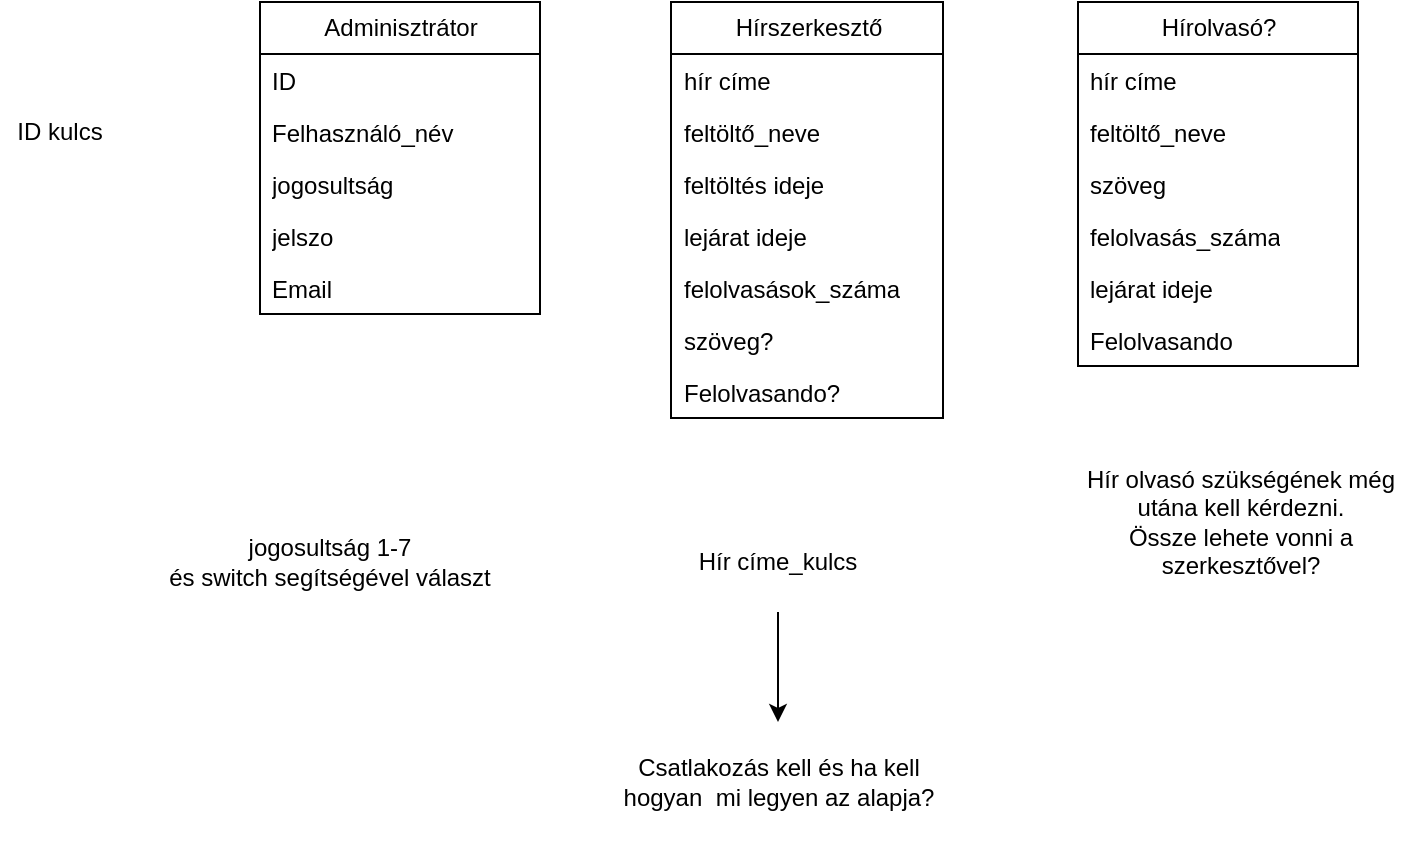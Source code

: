 <mxfile version="21.7.5" type="device">
  <diagram name="1 oldal" id="yOcQ3UklcMaMWjQGHxZa">
    <mxGraphModel dx="1194" dy="724" grid="1" gridSize="10" guides="1" tooltips="1" connect="1" arrows="1" fold="1" page="1" pageScale="1" pageWidth="827" pageHeight="1169" math="0" shadow="0">
      <root>
        <mxCell id="0" />
        <mxCell id="1" parent="0" />
        <mxCell id="TwvdtIE45hfs39USQxu--31" value="Adminisztrátor" style="swimlane;fontStyle=0;childLayout=stackLayout;horizontal=1;startSize=26;fillColor=none;horizontalStack=0;resizeParent=1;resizeParentMax=0;resizeLast=0;collapsible=1;marginBottom=0;html=1;" parent="1" vertex="1">
          <mxGeometry x="140" y="280" width="140" height="156" as="geometry" />
        </mxCell>
        <mxCell id="TwvdtIE45hfs39USQxu--36" value="ID" style="text;strokeColor=none;fillColor=none;align=left;verticalAlign=top;spacingLeft=4;spacingRight=4;overflow=hidden;rotatable=0;points=[[0,0.5],[1,0.5]];portConstraint=eastwest;whiteSpace=wrap;html=1;" parent="TwvdtIE45hfs39USQxu--31" vertex="1">
          <mxGeometry y="26" width="140" height="26" as="geometry" />
        </mxCell>
        <mxCell id="TwvdtIE45hfs39USQxu--37" value="Felhasználó_név" style="text;strokeColor=none;fillColor=none;align=left;verticalAlign=top;spacingLeft=4;spacingRight=4;overflow=hidden;rotatable=0;points=[[0,0.5],[1,0.5]];portConstraint=eastwest;whiteSpace=wrap;html=1;" parent="TwvdtIE45hfs39USQxu--31" vertex="1">
          <mxGeometry y="52" width="140" height="26" as="geometry" />
        </mxCell>
        <mxCell id="TwvdtIE45hfs39USQxu--38" value="jogosultság" style="text;strokeColor=none;fillColor=none;align=left;verticalAlign=top;spacingLeft=4;spacingRight=4;overflow=hidden;rotatable=0;points=[[0,0.5],[1,0.5]];portConstraint=eastwest;whiteSpace=wrap;html=1;" parent="TwvdtIE45hfs39USQxu--31" vertex="1">
          <mxGeometry y="78" width="140" height="26" as="geometry" />
        </mxCell>
        <mxCell id="TwvdtIE45hfs39USQxu--32" value="jelszo" style="text;strokeColor=none;fillColor=none;align=left;verticalAlign=top;spacingLeft=4;spacingRight=4;overflow=hidden;rotatable=0;points=[[0,0.5],[1,0.5]];portConstraint=eastwest;whiteSpace=wrap;html=1;" parent="TwvdtIE45hfs39USQxu--31" vertex="1">
          <mxGeometry y="104" width="140" height="26" as="geometry" />
        </mxCell>
        <mxCell id="TwvdtIE45hfs39USQxu--33" value="Email" style="text;strokeColor=none;fillColor=none;align=left;verticalAlign=top;spacingLeft=4;spacingRight=4;overflow=hidden;rotatable=0;points=[[0,0.5],[1,0.5]];portConstraint=eastwest;whiteSpace=wrap;html=1;" parent="TwvdtIE45hfs39USQxu--31" vertex="1">
          <mxGeometry y="130" width="140" height="26" as="geometry" />
        </mxCell>
        <mxCell id="TwvdtIE45hfs39USQxu--39" value="Hírszerkesztő" style="swimlane;fontStyle=0;childLayout=stackLayout;horizontal=1;startSize=26;fillColor=none;horizontalStack=0;resizeParent=1;resizeParentMax=0;resizeLast=0;collapsible=1;marginBottom=0;html=1;" parent="1" vertex="1">
          <mxGeometry x="345.5" y="280" width="136" height="208" as="geometry" />
        </mxCell>
        <mxCell id="TwvdtIE45hfs39USQxu--56" value="hír címe" style="text;strokeColor=none;fillColor=none;align=left;verticalAlign=top;spacingLeft=4;spacingRight=4;overflow=hidden;rotatable=0;points=[[0,0.5],[1,0.5]];portConstraint=eastwest;whiteSpace=wrap;html=1;" parent="TwvdtIE45hfs39USQxu--39" vertex="1">
          <mxGeometry y="26" width="136" height="26" as="geometry" />
        </mxCell>
        <mxCell id="TwvdtIE45hfs39USQxu--40" value="feltöltő_neve" style="text;strokeColor=none;fillColor=none;align=left;verticalAlign=top;spacingLeft=4;spacingRight=4;overflow=hidden;rotatable=0;points=[[0,0.5],[1,0.5]];portConstraint=eastwest;whiteSpace=wrap;html=1;" parent="TwvdtIE45hfs39USQxu--39" vertex="1">
          <mxGeometry y="52" width="136" height="26" as="geometry" />
        </mxCell>
        <mxCell id="TwvdtIE45hfs39USQxu--41" value="feltöltés ideje" style="text;strokeColor=none;fillColor=none;align=left;verticalAlign=top;spacingLeft=4;spacingRight=4;overflow=hidden;rotatable=0;points=[[0,0.5],[1,0.5]];portConstraint=eastwest;whiteSpace=wrap;html=1;" parent="TwvdtIE45hfs39USQxu--39" vertex="1">
          <mxGeometry y="78" width="136" height="26" as="geometry" />
        </mxCell>
        <mxCell id="TwvdtIE45hfs39USQxu--43" value="lejárat ideje" style="text;strokeColor=none;fillColor=none;align=left;verticalAlign=top;spacingLeft=4;spacingRight=4;overflow=hidden;rotatable=0;points=[[0,0.5],[1,0.5]];portConstraint=eastwest;whiteSpace=wrap;html=1;" parent="TwvdtIE45hfs39USQxu--39" vertex="1">
          <mxGeometry y="104" width="136" height="26" as="geometry" />
        </mxCell>
        <mxCell id="TwvdtIE45hfs39USQxu--44" value="felolvasások_száma" style="text;strokeColor=none;fillColor=none;align=left;verticalAlign=top;spacingLeft=4;spacingRight=4;overflow=hidden;rotatable=0;points=[[0,0.5],[1,0.5]];portConstraint=eastwest;whiteSpace=wrap;html=1;" parent="TwvdtIE45hfs39USQxu--39" vertex="1">
          <mxGeometry y="130" width="136" height="26" as="geometry" />
        </mxCell>
        <mxCell id="TwvdtIE45hfs39USQxu--45" value="szöveg?" style="text;strokeColor=none;fillColor=none;align=left;verticalAlign=top;spacingLeft=4;spacingRight=4;overflow=hidden;rotatable=0;points=[[0,0.5],[1,0.5]];portConstraint=eastwest;whiteSpace=wrap;html=1;" parent="TwvdtIE45hfs39USQxu--39" vertex="1">
          <mxGeometry y="156" width="136" height="26" as="geometry" />
        </mxCell>
        <mxCell id="P1wKYRbbeYLJAvznByEt-5" value="Felolvasando?" style="text;strokeColor=none;fillColor=none;align=left;verticalAlign=top;spacingLeft=4;spacingRight=4;overflow=hidden;rotatable=0;points=[[0,0.5],[1,0.5]];portConstraint=eastwest;whiteSpace=wrap;html=1;" vertex="1" parent="TwvdtIE45hfs39USQxu--39">
          <mxGeometry y="182" width="136" height="26" as="geometry" />
        </mxCell>
        <mxCell id="TwvdtIE45hfs39USQxu--46" value="Hírolvasó?" style="swimlane;fontStyle=0;childLayout=stackLayout;horizontal=1;startSize=26;fillColor=none;horizontalStack=0;resizeParent=1;resizeParentMax=0;resizeLast=0;collapsible=1;marginBottom=0;html=1;" parent="1" vertex="1">
          <mxGeometry x="549" y="280" width="140" height="182" as="geometry" />
        </mxCell>
        <mxCell id="TwvdtIE45hfs39USQxu--71" value="hír címe" style="text;strokeColor=none;fillColor=none;align=left;verticalAlign=top;spacingLeft=4;spacingRight=4;overflow=hidden;rotatable=0;points=[[0,0.5],[1,0.5]];portConstraint=eastwest;whiteSpace=wrap;html=1;" parent="TwvdtIE45hfs39USQxu--46" vertex="1">
          <mxGeometry y="26" width="140" height="26" as="geometry" />
        </mxCell>
        <mxCell id="TwvdtIE45hfs39USQxu--72" value="feltöltő_neve" style="text;strokeColor=none;fillColor=none;align=left;verticalAlign=top;spacingLeft=4;spacingRight=4;overflow=hidden;rotatable=0;points=[[0,0.5],[1,0.5]];portConstraint=eastwest;whiteSpace=wrap;html=1;" parent="TwvdtIE45hfs39USQxu--46" vertex="1">
          <mxGeometry y="52" width="140" height="26" as="geometry" />
        </mxCell>
        <mxCell id="TwvdtIE45hfs39USQxu--75" value="szöveg" style="text;strokeColor=none;fillColor=none;align=left;verticalAlign=top;spacingLeft=4;spacingRight=4;overflow=hidden;rotatable=0;points=[[0,0.5],[1,0.5]];portConstraint=eastwest;whiteSpace=wrap;html=1;" parent="TwvdtIE45hfs39USQxu--46" vertex="1">
          <mxGeometry y="78" width="140" height="26" as="geometry" />
        </mxCell>
        <mxCell id="TwvdtIE45hfs39USQxu--74" value="felolvasás_száma" style="text;strokeColor=none;fillColor=none;align=left;verticalAlign=top;spacingLeft=4;spacingRight=4;overflow=hidden;rotatable=0;points=[[0,0.5],[1,0.5]];portConstraint=eastwest;whiteSpace=wrap;html=1;" parent="TwvdtIE45hfs39USQxu--46" vertex="1">
          <mxGeometry y="104" width="140" height="26" as="geometry" />
        </mxCell>
        <mxCell id="TwvdtIE45hfs39USQxu--73" value="lejárat ideje" style="text;strokeColor=none;fillColor=none;align=left;verticalAlign=top;spacingLeft=4;spacingRight=4;overflow=hidden;rotatable=0;points=[[0,0.5],[1,0.5]];portConstraint=eastwest;whiteSpace=wrap;html=1;" parent="TwvdtIE45hfs39USQxu--46" vertex="1">
          <mxGeometry y="130" width="140" height="26" as="geometry" />
        </mxCell>
        <mxCell id="P1wKYRbbeYLJAvznByEt-6" value="Felolvasando" style="text;strokeColor=none;fillColor=none;align=left;verticalAlign=top;spacingLeft=4;spacingRight=4;overflow=hidden;rotatable=0;points=[[0,0.5],[1,0.5]];portConstraint=eastwest;whiteSpace=wrap;html=1;" vertex="1" parent="TwvdtIE45hfs39USQxu--46">
          <mxGeometry y="156" width="140" height="26" as="geometry" />
        </mxCell>
        <mxCell id="TwvdtIE45hfs39USQxu--59" value="&lt;div&gt;jogosultság 1-7&lt;/div&gt;&lt;div&gt;és switch segítségével választ&lt;br&gt;&lt;/div&gt;" style="text;html=1;strokeColor=none;fillColor=none;align=center;verticalAlign=middle;whiteSpace=wrap;rounded=0;" parent="1" vertex="1">
          <mxGeometry x="90" y="535" width="170" height="50" as="geometry" />
        </mxCell>
        <mxCell id="TwvdtIE45hfs39USQxu--60" value="ID kulcs" style="text;html=1;strokeColor=none;fillColor=none;align=center;verticalAlign=middle;whiteSpace=wrap;rounded=0;" parent="1" vertex="1">
          <mxGeometry x="10" y="330" width="60" height="30" as="geometry" />
        </mxCell>
        <mxCell id="P1wKYRbbeYLJAvznByEt-2" value="" style="edgeStyle=orthogonalEdgeStyle;rounded=0;orthogonalLoop=1;jettySize=auto;html=1;" edge="1" parent="1" source="TwvdtIE45hfs39USQxu--61" target="TwvdtIE45hfs39USQxu--62">
          <mxGeometry relative="1" as="geometry" />
        </mxCell>
        <mxCell id="TwvdtIE45hfs39USQxu--61" value="Hír címe_kulcs" style="text;html=1;strokeColor=none;fillColor=none;align=center;verticalAlign=middle;whiteSpace=wrap;rounded=0;" parent="1" vertex="1">
          <mxGeometry x="344" y="535" width="110" height="50" as="geometry" />
        </mxCell>
        <mxCell id="TwvdtIE45hfs39USQxu--62" value="Csatlakozás kell és ha kell hogyan&amp;nbsp; mi legyen az alapja?" style="text;html=1;strokeColor=none;fillColor=none;align=center;verticalAlign=middle;whiteSpace=wrap;rounded=0;" parent="1" vertex="1">
          <mxGeometry x="308.5" y="640" width="181" height="60" as="geometry" />
        </mxCell>
        <mxCell id="TwvdtIE45hfs39USQxu--76" value="&lt;div&gt;Hír olvasó szükségének még utána kell kérdezni.&lt;/div&gt;&lt;div&gt;Össze lehete vonni a szerkesztővel?&lt;/div&gt;" style="text;html=1;strokeColor=none;fillColor=none;align=center;verticalAlign=middle;whiteSpace=wrap;rounded=0;" parent="1" vertex="1">
          <mxGeometry x="540" y="495" width="181" height="90" as="geometry" />
        </mxCell>
      </root>
    </mxGraphModel>
  </diagram>
</mxfile>
